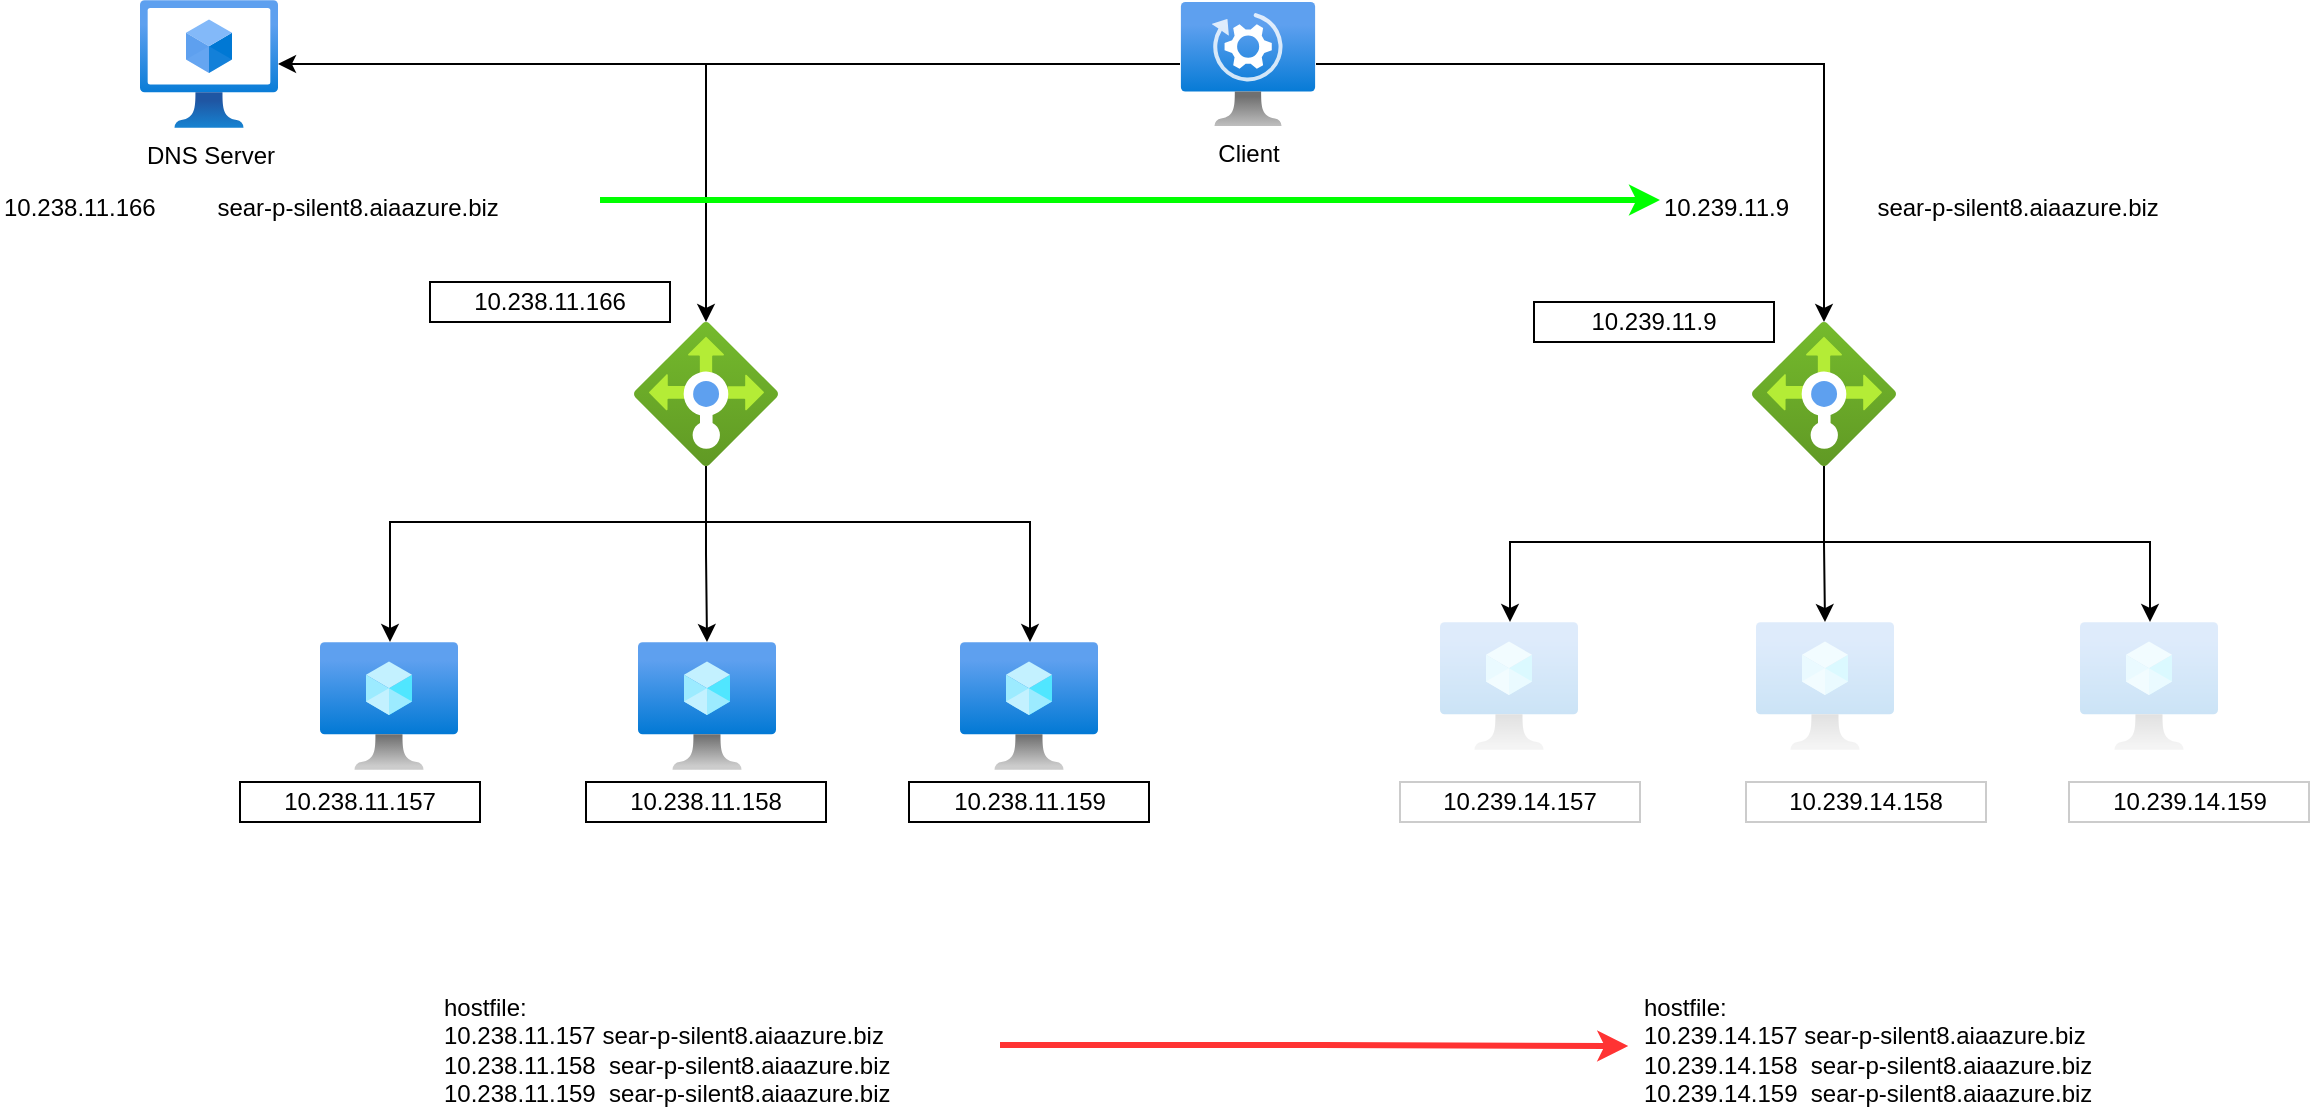 <mxfile version="21.0.4" type="github"><diagram name="Page-1" id="-aUycuP2xuGyYSs38Mwa"><mxGraphModel dx="1434" dy="764" grid="1" gridSize="10" guides="1" tooltips="1" connect="1" arrows="1" fold="1" page="1" pageScale="1" pageWidth="1654" pageHeight="1169" math="0" shadow="0"><root><mxCell id="0"/><mxCell id="1" parent="0"/><mxCell id="GIF4gYMxNfrUmMw8Tfv_-1" value="" style="aspect=fixed;html=1;points=[];align=center;image;fontSize=12;image=img/lib/azure2/compute/Virtual_Machine.svg;" vertex="1" parent="1"><mxGeometry x="200" y="461" width="69" height="64" as="geometry"/></mxCell><mxCell id="GIF4gYMxNfrUmMw8Tfv_-2" value="" style="aspect=fixed;html=1;points=[];align=center;image;fontSize=12;image=img/lib/azure2/compute/Virtual_Machine.svg;" vertex="1" parent="1"><mxGeometry x="359" y="461" width="69" height="64" as="geometry"/></mxCell><mxCell id="GIF4gYMxNfrUmMw8Tfv_-3" value="" style="aspect=fixed;html=1;points=[];align=center;image;fontSize=12;image=img/lib/azure2/compute/Virtual_Machine.svg;" vertex="1" parent="1"><mxGeometry x="520" y="461" width="69" height="64" as="geometry"/></mxCell><mxCell id="GIF4gYMxNfrUmMw8Tfv_-5" style="edgeStyle=orthogonalEdgeStyle;rounded=0;orthogonalLoop=1;jettySize=auto;html=1;" edge="1" parent="1" source="GIF4gYMxNfrUmMw8Tfv_-4" target="GIF4gYMxNfrUmMw8Tfv_-1"><mxGeometry relative="1" as="geometry"><Array as="points"><mxPoint x="393" y="401"/><mxPoint x="235" y="401"/></Array></mxGeometry></mxCell><mxCell id="GIF4gYMxNfrUmMw8Tfv_-6" style="edgeStyle=orthogonalEdgeStyle;rounded=0;orthogonalLoop=1;jettySize=auto;html=1;" edge="1" parent="1" source="GIF4gYMxNfrUmMw8Tfv_-4" target="GIF4gYMxNfrUmMw8Tfv_-2"><mxGeometry relative="1" as="geometry"/></mxCell><mxCell id="GIF4gYMxNfrUmMw8Tfv_-7" style="edgeStyle=orthogonalEdgeStyle;rounded=0;orthogonalLoop=1;jettySize=auto;html=1;" edge="1" parent="1" source="GIF4gYMxNfrUmMw8Tfv_-4" target="GIF4gYMxNfrUmMw8Tfv_-3"><mxGeometry relative="1" as="geometry"><Array as="points"><mxPoint x="393" y="401"/><mxPoint x="555" y="401"/></Array></mxGeometry></mxCell><mxCell id="GIF4gYMxNfrUmMw8Tfv_-4" value="" style="aspect=fixed;html=1;points=[];align=center;image;fontSize=12;image=img/lib/azure2/networking/Load_Balancers.svg;" vertex="1" parent="1"><mxGeometry x="357" y="301" width="72" height="72" as="geometry"/></mxCell><mxCell id="GIF4gYMxNfrUmMw8Tfv_-9" style="edgeStyle=orthogonalEdgeStyle;rounded=0;orthogonalLoop=1;jettySize=auto;html=1;" edge="1" parent="1" source="GIF4gYMxNfrUmMw8Tfv_-8" target="GIF4gYMxNfrUmMw8Tfv_-4"><mxGeometry relative="1" as="geometry"/></mxCell><mxCell id="GIF4gYMxNfrUmMw8Tfv_-29" style="edgeStyle=orthogonalEdgeStyle;rounded=0;orthogonalLoop=1;jettySize=auto;html=1;" edge="1" parent="1" source="GIF4gYMxNfrUmMw8Tfv_-8" target="GIF4gYMxNfrUmMw8Tfv_-10"><mxGeometry relative="1" as="geometry"/></mxCell><mxCell id="GIF4gYMxNfrUmMw8Tfv_-31" style="edgeStyle=orthogonalEdgeStyle;rounded=0;orthogonalLoop=1;jettySize=auto;html=1;" edge="1" parent="1" source="GIF4gYMxNfrUmMw8Tfv_-8" target="GIF4gYMxNfrUmMw8Tfv_-28"><mxGeometry relative="1" as="geometry"/></mxCell><mxCell id="GIF4gYMxNfrUmMw8Tfv_-8" value="Client" style="aspect=fixed;html=1;points=[];align=center;image;fontSize=12;image=img/lib/azure2/compute/Automanaged_VM.svg;" vertex="1" parent="1"><mxGeometry x="630" y="141" width="68" height="62" as="geometry"/></mxCell><mxCell id="GIF4gYMxNfrUmMw8Tfv_-14" style="edgeStyle=orthogonalEdgeStyle;rounded=0;orthogonalLoop=1;jettySize=auto;html=1;" edge="1" parent="1" source="GIF4gYMxNfrUmMw8Tfv_-10" target="GIF4gYMxNfrUmMw8Tfv_-11"><mxGeometry relative="1" as="geometry"><Array as="points"><mxPoint x="952" y="411"/><mxPoint x="795" y="411"/></Array></mxGeometry></mxCell><mxCell id="GIF4gYMxNfrUmMw8Tfv_-15" style="edgeStyle=orthogonalEdgeStyle;rounded=0;orthogonalLoop=1;jettySize=auto;html=1;" edge="1" parent="1" source="GIF4gYMxNfrUmMw8Tfv_-10" target="GIF4gYMxNfrUmMw8Tfv_-12"><mxGeometry relative="1" as="geometry"/></mxCell><mxCell id="GIF4gYMxNfrUmMw8Tfv_-16" style="edgeStyle=orthogonalEdgeStyle;rounded=0;orthogonalLoop=1;jettySize=auto;html=1;" edge="1" parent="1" source="GIF4gYMxNfrUmMw8Tfv_-10" target="GIF4gYMxNfrUmMw8Tfv_-13"><mxGeometry relative="1" as="geometry"><Array as="points"><mxPoint x="952" y="411"/><mxPoint x="1115" y="411"/></Array></mxGeometry></mxCell><mxCell id="GIF4gYMxNfrUmMw8Tfv_-10" value="" style="aspect=fixed;html=1;points=[];align=center;image;fontSize=12;image=img/lib/azure2/networking/Load_Balancers.svg;" vertex="1" parent="1"><mxGeometry x="916" y="301" width="72" height="72" as="geometry"/></mxCell><mxCell id="GIF4gYMxNfrUmMw8Tfv_-11" value="" style="aspect=fixed;html=1;points=[];align=center;image;fontSize=12;image=img/lib/azure2/compute/Virtual_Machine.svg;opacity=20;" vertex="1" parent="1"><mxGeometry x="760" y="451" width="69" height="64" as="geometry"/></mxCell><mxCell id="GIF4gYMxNfrUmMw8Tfv_-12" value="" style="aspect=fixed;html=1;points=[];align=center;image;fontSize=12;image=img/lib/azure2/compute/Virtual_Machine.svg;opacity=20;" vertex="1" parent="1"><mxGeometry x="918" y="451" width="69" height="64" as="geometry"/></mxCell><mxCell id="GIF4gYMxNfrUmMw8Tfv_-13" value="" style="aspect=fixed;html=1;points=[];align=center;image;fontSize=12;image=img/lib/azure2/compute/Virtual_Machine.svg;opacity=20;" vertex="1" parent="1"><mxGeometry x="1080" y="451" width="69" height="64" as="geometry"/></mxCell><mxCell id="GIF4gYMxNfrUmMw8Tfv_-19" value="10.238.11.166" style="rounded=0;whiteSpace=wrap;html=1;" vertex="1" parent="1"><mxGeometry x="255" y="281" width="120" height="20" as="geometry"/></mxCell><mxCell id="GIF4gYMxNfrUmMw8Tfv_-20" value="10.239.11.9" style="rounded=0;whiteSpace=wrap;html=1;" vertex="1" parent="1"><mxGeometry x="807" y="291" width="120" height="20" as="geometry"/></mxCell><mxCell id="GIF4gYMxNfrUmMw8Tfv_-21" value="10.238.11.157" style="rounded=0;whiteSpace=wrap;html=1;" vertex="1" parent="1"><mxGeometry x="160" y="531" width="120" height="20" as="geometry"/></mxCell><mxCell id="GIF4gYMxNfrUmMw8Tfv_-22" value="10.238.11.158" style="rounded=0;whiteSpace=wrap;html=1;" vertex="1" parent="1"><mxGeometry x="333" y="531" width="120" height="20" as="geometry"/></mxCell><mxCell id="GIF4gYMxNfrUmMw8Tfv_-23" value="10.238.11.159" style="rounded=0;whiteSpace=wrap;html=1;" vertex="1" parent="1"><mxGeometry x="494.5" y="531" width="120" height="20" as="geometry"/></mxCell><mxCell id="GIF4gYMxNfrUmMw8Tfv_-24" value="10.239.14.157" style="rounded=0;whiteSpace=wrap;html=1;opacity=20;" vertex="1" parent="1"><mxGeometry x="740" y="531" width="120" height="20" as="geometry"/></mxCell><mxCell id="GIF4gYMxNfrUmMw8Tfv_-25" value="10.239.14.158" style="rounded=0;whiteSpace=wrap;html=1;opacity=20;" vertex="1" parent="1"><mxGeometry x="913" y="531" width="120" height="20" as="geometry"/></mxCell><mxCell id="GIF4gYMxNfrUmMw8Tfv_-26" value="10.239.14.159" style="rounded=0;whiteSpace=wrap;html=1;opacity=20;" vertex="1" parent="1"><mxGeometry x="1074.5" y="531" width="120" height="20" as="geometry"/></mxCell><mxCell id="GIF4gYMxNfrUmMw8Tfv_-35" style="edgeStyle=orthogonalEdgeStyle;rounded=0;orthogonalLoop=1;jettySize=auto;html=1;strokeColor=#00FF00;strokeWidth=3;" edge="1" parent="1" source="GIF4gYMxNfrUmMw8Tfv_-27" target="GIF4gYMxNfrUmMw8Tfv_-34"><mxGeometry relative="1" as="geometry"/></mxCell><mxCell id="GIF4gYMxNfrUmMw8Tfv_-27" value="&lt;span&gt;&lt;span dir=&quot;ltr&quot; class=&quot;ui-provider gs b c d e f g h i j k l m n o p q r s t u v w x y z ab ac ae af ag ah ai aj ak&quot;&gt;10.238.11.166&lt;span style=&quot;white-space: pre;&quot;&gt;&#9;&lt;/span&gt;&lt;span style=&quot;white-space: pre;&quot;&gt;&#9;&lt;/span&gt;sear-p-silent8.aiaazure.biz&lt;/span&gt;&lt;/span&gt;" style="text;whiteSpace=wrap;html=1;" vertex="1" parent="1"><mxGeometry x="40" y="230" width="300" height="20" as="geometry"/></mxCell><mxCell id="GIF4gYMxNfrUmMw8Tfv_-28" value="DNS Server" style="aspect=fixed;html=1;points=[];align=center;image;fontSize=12;image=img/lib/azure2/compute/Virtual_Machines_Classic.svg;" vertex="1" parent="1"><mxGeometry x="110" y="140" width="69" height="64" as="geometry"/></mxCell><mxCell id="GIF4gYMxNfrUmMw8Tfv_-36" style="edgeStyle=orthogonalEdgeStyle;rounded=0;orthogonalLoop=1;jettySize=auto;html=1;entryX=-0.021;entryY=0.508;entryDx=0;entryDy=0;entryPerimeter=0;strokeColor=#FF3333;strokeWidth=3;" edge="1" parent="1" source="GIF4gYMxNfrUmMw8Tfv_-32" target="GIF4gYMxNfrUmMw8Tfv_-33"><mxGeometry relative="1" as="geometry"/></mxCell><mxCell id="GIF4gYMxNfrUmMw8Tfv_-32" value="&lt;span&gt;&lt;/span&gt;hostfile:&lt;br&gt;10.238.11.157&lt;span style=&quot;border-color: var(--border-color);&quot;&gt;&#9;&lt;/span&gt;&lt;span style=&quot;border-color: var(--border-color);&quot;&gt;&#9;&lt;/span&gt;sear-p-silent8.aiaazure.biz&lt;br&gt;10.238.11.158&amp;nbsp;&lt;span style=&quot;border-color: var(--border-color);&quot;&gt;&#9;&lt;/span&gt;sear-p-silent8.aiaazure.biz&lt;br&gt;10.238.11.159&amp;nbsp;&lt;span style=&quot;border-color: var(--border-color);&quot;&gt;&#9;&lt;/span&gt;sear-p-silent8.aiaazure.biz" style="text;whiteSpace=wrap;html=1;" vertex="1" parent="1"><mxGeometry x="260" y="630" width="280" height="65" as="geometry"/></mxCell><mxCell id="GIF4gYMxNfrUmMw8Tfv_-33" value="&lt;span&gt;&lt;/span&gt;hostfile:&lt;br&gt;10.239.14.157&lt;span style=&quot;border-color: var(--border-color);&quot;&gt;&#9;&lt;/span&gt;&lt;span style=&quot;border-color: var(--border-color);&quot;&gt;&#9;&lt;/span&gt;sear-p-silent8.aiaazure.biz&lt;br&gt;10.239.14.158&amp;nbsp;&lt;span style=&quot;border-color: var(--border-color);&quot;&gt;&#9;&lt;/span&gt;sear-p-silent8.aiaazure.biz&lt;br&gt;10.239.14.159&amp;nbsp;&lt;span style=&quot;border-color: var(--border-color);&quot;&gt;&#9;&lt;/span&gt;sear-p-silent8.aiaazure.biz" style="text;whiteSpace=wrap;html=1;" vertex="1" parent="1"><mxGeometry x="860" y="630" width="280" height="65" as="geometry"/></mxCell><mxCell id="GIF4gYMxNfrUmMw8Tfv_-34" value="&lt;span&gt;&lt;span dir=&quot;ltr&quot; class=&quot;ui-provider gs b c d e f g h i j k l m n o p q r s t u v w x y z ab ac ae af ag ah ai aj ak&quot;&gt;10.239.11.9&lt;span style=&quot;white-space: pre;&quot;&gt;&#9;&lt;/span&gt;&lt;span style=&quot;white-space: pre;&quot;&gt;&#9;&lt;/span&gt;sear-p-silent8.aiaazure.biz&lt;/span&gt;&lt;/span&gt;" style="text;whiteSpace=wrap;html=1;" vertex="1" parent="1"><mxGeometry x="870" y="230" width="300" height="20" as="geometry"/></mxCell></root></mxGraphModel></diagram></mxfile>